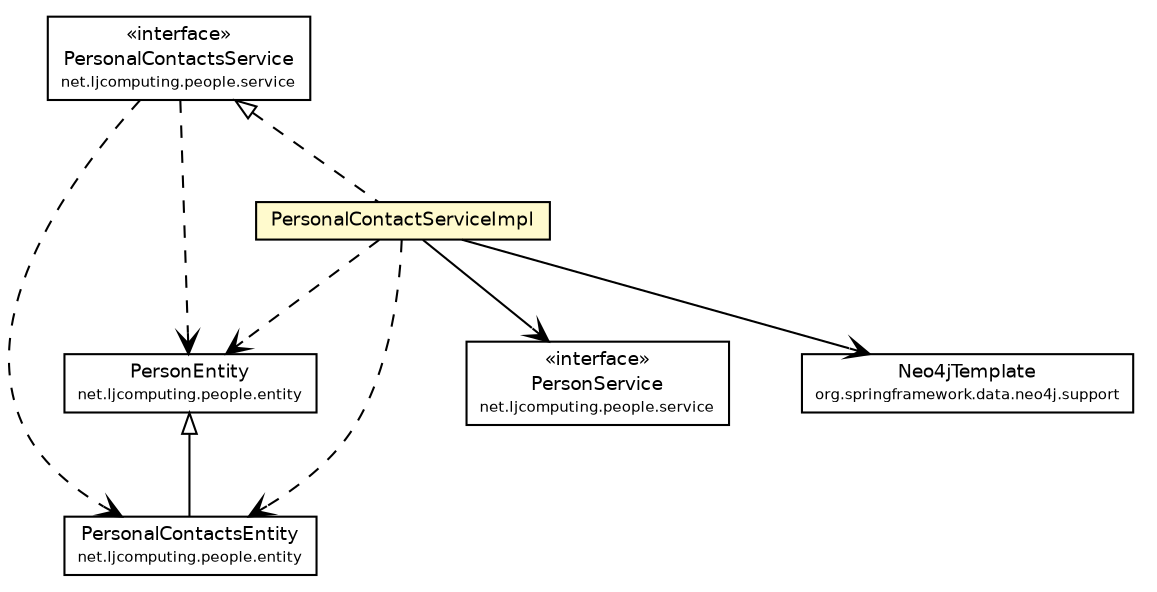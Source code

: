#!/usr/local/bin/dot
#
# Class diagram 
# Generated by UMLGraph version R5_6 (http://www.umlgraph.org/)
#

digraph G {
	edge [fontname="Helvetica",fontsize=10,labelfontname="Helvetica",labelfontsize=10];
	node [fontname="Helvetica",fontsize=10,shape=plaintext];
	nodesep=0.25;
	ranksep=0.5;
	// net.ljcomputing.people.entity.PersonalContactsEntity
	c1473 [label=<<table title="net.ljcomputing.people.entity.PersonalContactsEntity" border="0" cellborder="1" cellspacing="0" cellpadding="2" port="p" href="../../entity/PersonalContactsEntity.html">
		<tr><td><table border="0" cellspacing="0" cellpadding="1">
<tr><td align="center" balign="center"> PersonalContactsEntity </td></tr>
<tr><td align="center" balign="center"><font point-size="7.0"> net.ljcomputing.people.entity </font></td></tr>
		</table></td></tr>
		</table>>, URL="../../entity/PersonalContactsEntity.html", fontname="Helvetica", fontcolor="black", fontsize=9.0];
	// net.ljcomputing.people.entity.PersonEntity
	c1482 [label=<<table title="net.ljcomputing.people.entity.PersonEntity" border="0" cellborder="1" cellspacing="0" cellpadding="2" port="p" href="../../entity/PersonEntity.html">
		<tr><td><table border="0" cellspacing="0" cellpadding="1">
<tr><td align="center" balign="center"> PersonEntity </td></tr>
<tr><td align="center" balign="center"><font point-size="7.0"> net.ljcomputing.people.entity </font></td></tr>
		</table></td></tr>
		</table>>, URL="../../entity/PersonEntity.html", fontname="Helvetica", fontcolor="black", fontsize=9.0];
	// net.ljcomputing.people.service.PersonalContactsService
	c1497 [label=<<table title="net.ljcomputing.people.service.PersonalContactsService" border="0" cellborder="1" cellspacing="0" cellpadding="2" port="p" href="../PersonalContactsService.html">
		<tr><td><table border="0" cellspacing="0" cellpadding="1">
<tr><td align="center" balign="center"> &#171;interface&#187; </td></tr>
<tr><td align="center" balign="center"> PersonalContactsService </td></tr>
<tr><td align="center" balign="center"><font point-size="7.0"> net.ljcomputing.people.service </font></td></tr>
		</table></td></tr>
		</table>>, URL="../PersonalContactsService.html", fontname="Helvetica", fontcolor="black", fontsize=9.0];
	// net.ljcomputing.people.service.PersonService
	c1499 [label=<<table title="net.ljcomputing.people.service.PersonService" border="0" cellborder="1" cellspacing="0" cellpadding="2" port="p" href="../PersonService.html">
		<tr><td><table border="0" cellspacing="0" cellpadding="1">
<tr><td align="center" balign="center"> &#171;interface&#187; </td></tr>
<tr><td align="center" balign="center"> PersonService </td></tr>
<tr><td align="center" balign="center"><font point-size="7.0"> net.ljcomputing.people.service </font></td></tr>
		</table></td></tr>
		</table>>, URL="../PersonService.html", fontname="Helvetica", fontcolor="black", fontsize=9.0];
	// net.ljcomputing.people.service.impl.PersonalContactServiceImpl
	c1502 [label=<<table title="net.ljcomputing.people.service.impl.PersonalContactServiceImpl" border="0" cellborder="1" cellspacing="0" cellpadding="2" port="p" bgcolor="lemonChiffon" href="./PersonalContactServiceImpl.html">
		<tr><td><table border="0" cellspacing="0" cellpadding="1">
<tr><td align="center" balign="center"> PersonalContactServiceImpl </td></tr>
		</table></td></tr>
		</table>>, URL="./PersonalContactServiceImpl.html", fontname="Helvetica", fontcolor="black", fontsize=9.0];
	//net.ljcomputing.people.entity.PersonalContactsEntity extends net.ljcomputing.people.entity.PersonEntity
	c1482:p -> c1473:p [dir=back,arrowtail=empty];
	//net.ljcomputing.people.service.impl.PersonalContactServiceImpl implements net.ljcomputing.people.service.PersonalContactsService
	c1497:p -> c1502:p [dir=back,arrowtail=empty,style=dashed];
	// net.ljcomputing.people.service.impl.PersonalContactServiceImpl NAVASSOC org.springframework.data.neo4j.support.Neo4jTemplate
	c1502:p -> c1508:p [taillabel="", label="", headlabel="", fontname="Helvetica", fontcolor="black", fontsize=10.0, color="black", arrowhead=open];
	// net.ljcomputing.people.service.impl.PersonalContactServiceImpl NAVASSOC net.ljcomputing.people.service.PersonService
	c1502:p -> c1499:p [taillabel="", label="", headlabel="", fontname="Helvetica", fontcolor="black", fontsize=10.0, color="black", arrowhead=open];
	// net.ljcomputing.people.service.PersonalContactsService DEPEND net.ljcomputing.people.entity.PersonalContactsEntity
	c1497:p -> c1473:p [taillabel="", label="", headlabel="", fontname="Helvetica", fontcolor="black", fontsize=10.0, color="black", arrowhead=open, style=dashed];
	// net.ljcomputing.people.service.PersonalContactsService DEPEND net.ljcomputing.people.entity.PersonEntity
	c1497:p -> c1482:p [taillabel="", label="", headlabel="", fontname="Helvetica", fontcolor="black", fontsize=10.0, color="black", arrowhead=open, style=dashed];
	// net.ljcomputing.people.service.impl.PersonalContactServiceImpl DEPEND net.ljcomputing.people.entity.PersonalContactsEntity
	c1502:p -> c1473:p [taillabel="", label="", headlabel="", fontname="Helvetica", fontcolor="black", fontsize=10.0, color="black", arrowhead=open, style=dashed];
	// net.ljcomputing.people.service.impl.PersonalContactServiceImpl DEPEND net.ljcomputing.people.entity.PersonEntity
	c1502:p -> c1482:p [taillabel="", label="", headlabel="", fontname="Helvetica", fontcolor="black", fontsize=10.0, color="black", arrowhead=open, style=dashed];
	// org.springframework.data.neo4j.support.Neo4jTemplate
	c1508 [label=<<table title="org.springframework.data.neo4j.support.Neo4jTemplate" border="0" cellborder="1" cellspacing="0" cellpadding="2" port="p">
		<tr><td><table border="0" cellspacing="0" cellpadding="1">
<tr><td align="center" balign="center"> Neo4jTemplate </td></tr>
<tr><td align="center" balign="center"><font point-size="7.0"> org.springframework.data.neo4j.support </font></td></tr>
		</table></td></tr>
		</table>>, URL="null", fontname="Helvetica", fontcolor="black", fontsize=9.0];
}

